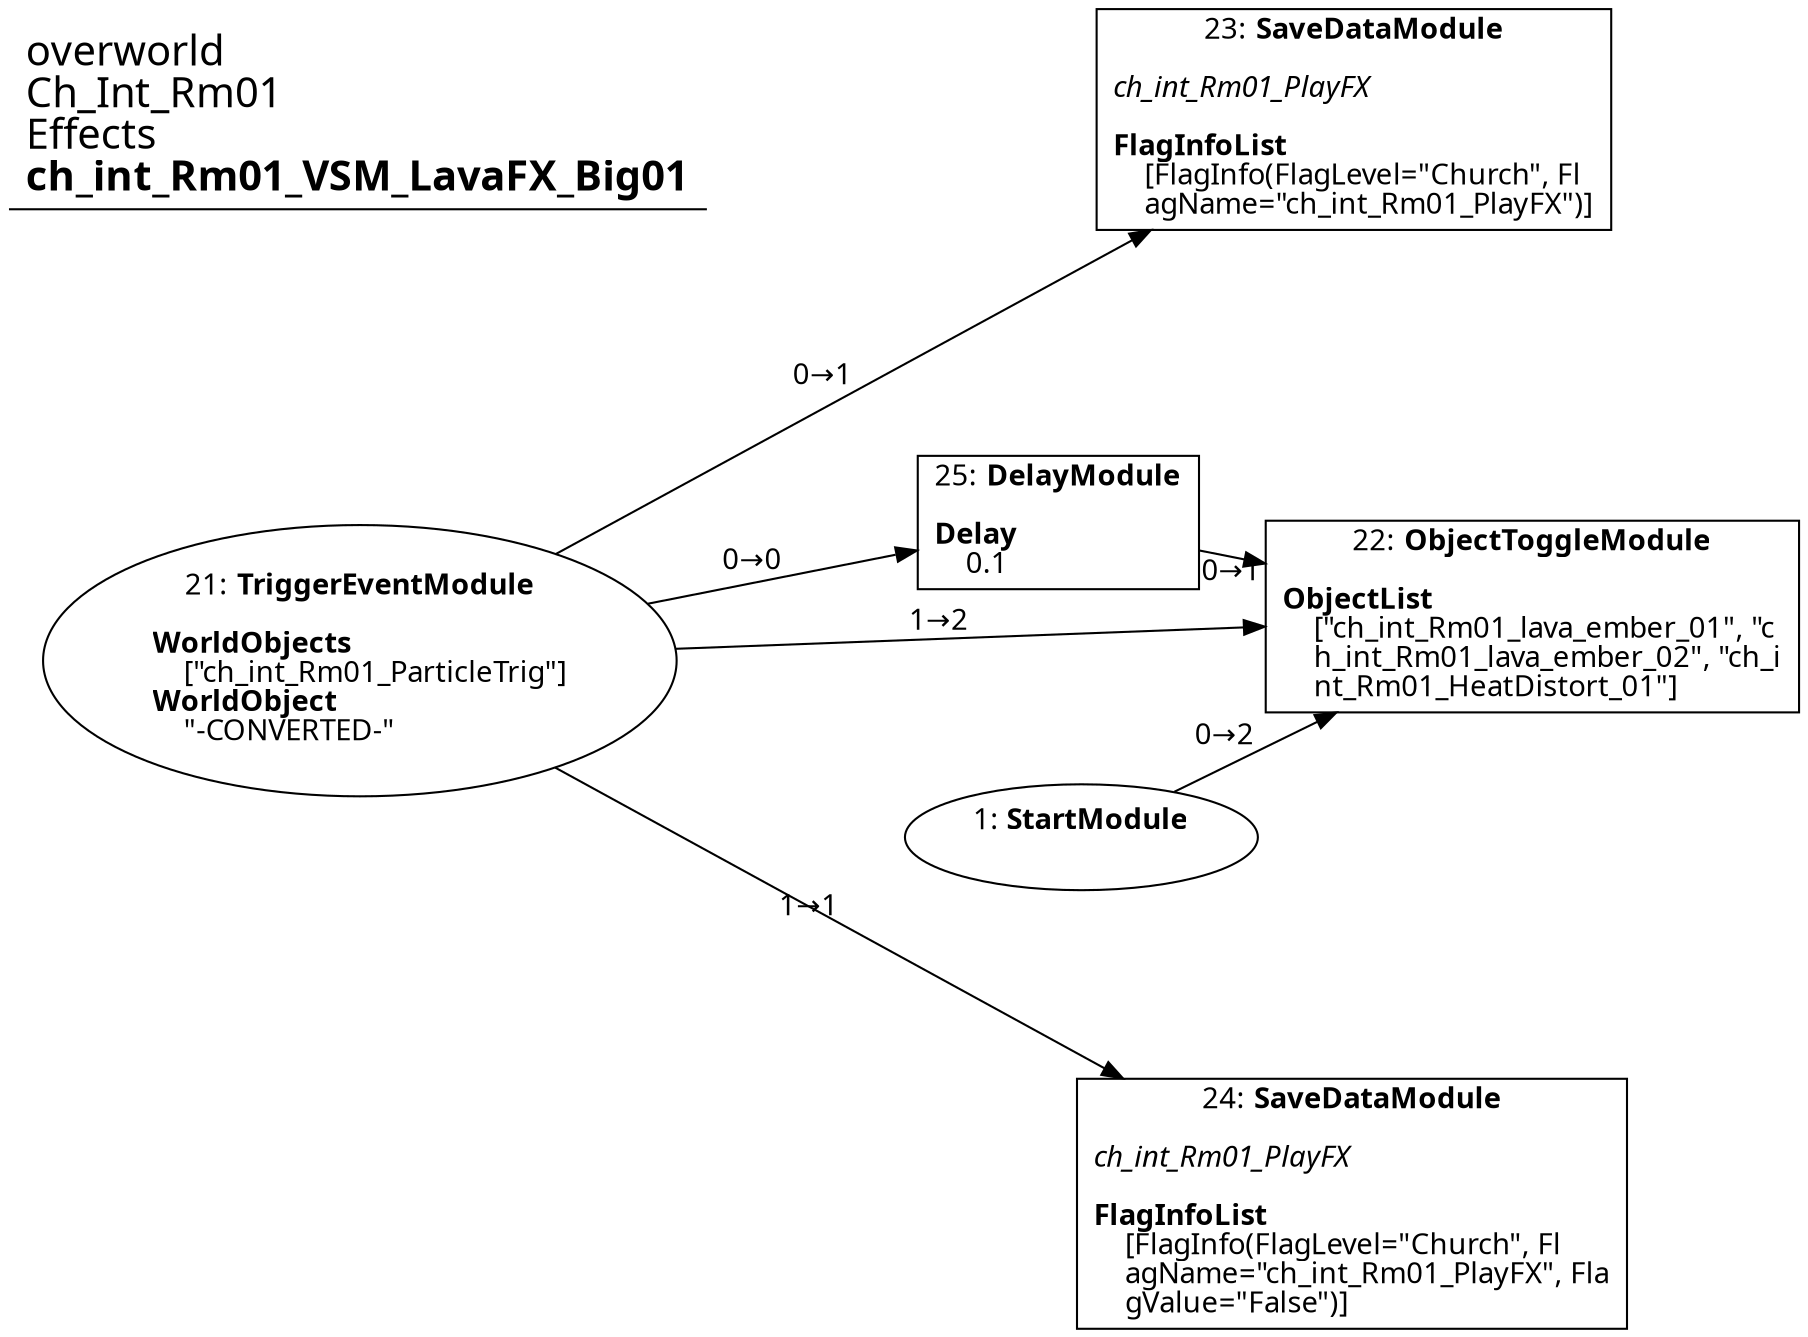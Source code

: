 digraph {
    layout = fdp;
    overlap = prism;
    sep = "+16";
    splines = spline;

    node [ shape = box ];

    graph [ fontname = "Segoe UI" ];
    node [ fontname = "Segoe UI" ];
    edge [ fontname = "Segoe UI" ];

    1 [ label = <1: <b>StartModule</b><br/><br/>> ];
    1 [ shape = oval ]
    1 [ pos = "0.27800003,-0.38200003!" ];
    1 -> 22 [ label = "0→2" ];

    21 [ label = <21: <b>TriggerEventModule</b><br/><br/><b>WorldObjects</b><br align="left"/>    [&quot;ch_int_Rm01_ParticleTrig&quot;]<br align="left"/><b>WorldObject</b><br align="left"/>    &quot;-CONVERTED-&quot;<br align="left"/>> ];
    21 [ shape = oval ]
    21 [ pos = "-0.098000005,-0.29000002!" ];
    21 -> 23 [ label = "0→1" ];
    21 -> 24 [ label = "1→1" ];
    21 -> 25 [ label = "0→0" ];
    21 -> 22 [ label = "1→2" ];

    22 [ label = <22: <b>ObjectToggleModule</b><br/><br/><b>ObjectList</b><br align="left"/>    [&quot;ch_int_Rm01_lava_ember_01&quot;, &quot;c<br align="left"/>    h_int_Rm01_lava_ember_02&quot;, &quot;ch_i<br align="left"/>    nt_Rm01_HeatDistort_01&quot;]<br align="left"/>> ];
    22 [ pos = "0.513,-0.26700002!" ];

    23 [ label = <23: <b>SaveDataModule</b><br/><br/><i>ch_int_Rm01_PlayFX<br align="left"/></i><br align="left"/><b>FlagInfoList</b><br align="left"/>    [FlagInfo(FlagLevel=&quot;Church&quot;, Fl<br align="left"/>    agName=&quot;ch_int_Rm01_PlayFX&quot;)]<br align="left"/>> ];
    23 [ pos = "0.42000002,-0.008!" ];

    24 [ label = <24: <b>SaveDataModule</b><br/><br/><i>ch_int_Rm01_PlayFX<br align="left"/></i><br align="left"/><b>FlagInfoList</b><br align="left"/>    [FlagInfo(FlagLevel=&quot;Church&quot;, Fl<br align="left"/>    agName=&quot;ch_int_Rm01_PlayFX&quot;, Fla<br align="left"/>    gValue=&quot;False&quot;)]<br align="left"/>> ];
    24 [ pos = "0.41900003,-0.573!" ];

    25 [ label = <25: <b>DelayModule</b><br/><br/><b>Delay</b><br align="left"/>    0.1<br align="left"/>> ];
    25 [ pos = "0.266,-0.21800001!" ];
    25 -> 22 [ label = "0→1" ];

    title [ pos = "-0.09900001,-0.007!" ];
    title [ shape = underline ];
    title [ label = <<font point-size="20">overworld<br align="left"/>Ch_Int_Rm01<br align="left"/>Effects<br align="left"/><b>ch_int_Rm01_VSM_LavaFX_Big01</b><br align="left"/></font>> ];
}
